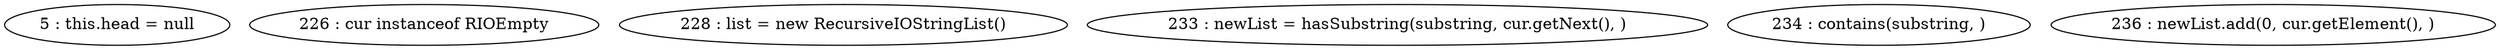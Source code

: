 digraph G {
"5 : this.head = null"
"226 : cur instanceof RIOEmpty"
"228 : list = new RecursiveIOStringList()"
"233 : newList = hasSubstring(substring, cur.getNext(), )"
"234 : contains(substring, )"
"236 : newList.add(0, cur.getElement(), )"
}